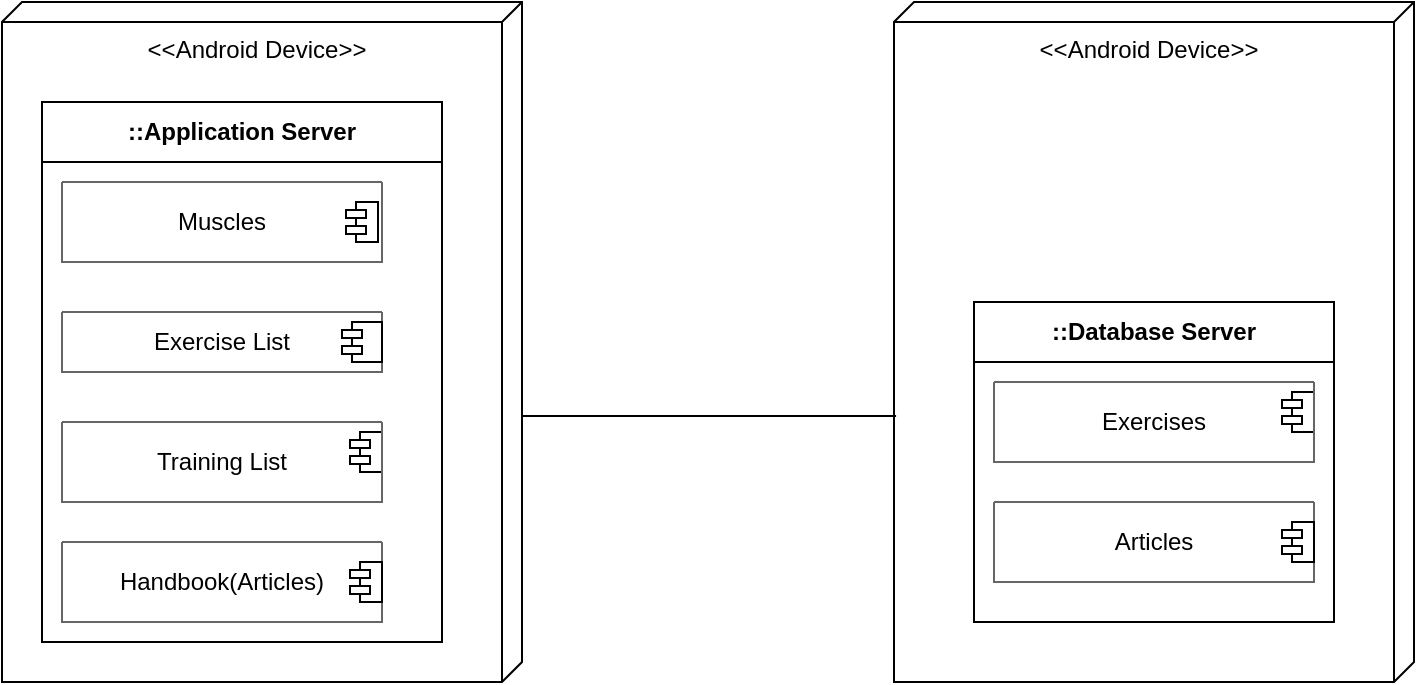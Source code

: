 <mxfile version="21.2.3">
  <diagram name="Sayfa -1" id="88Xif6f_CwzdTdB7EN6t">
    <mxGraphModel dx="1290" dy="566" grid="1" gridSize="10" guides="1" tooltips="1" connect="1" arrows="1" fold="1" page="1" pageScale="1" pageWidth="827" pageHeight="1169" math="0" shadow="0">
      <root>
        <mxCell id="0" />
        <mxCell id="1" parent="0" />
        <mxCell id="VnN07nhU_zH7tf5Hr6ad-1" value="&amp;lt;&amp;lt;Android Device&amp;gt;&amp;gt;" style="verticalAlign=top;align=center;shape=cube;size=10;direction=south;fontStyle=0;html=1;boundedLbl=1;spacingLeft=5;whiteSpace=wrap;" vertex="1" parent="1">
          <mxGeometry x="496" y="130" width="260" height="340" as="geometry" />
        </mxCell>
        <mxCell id="VnN07nhU_zH7tf5Hr6ad-2" value="" style="shape=module;jettyWidth=10;jettyHeight=4;" vertex="1" parent="1">
          <mxGeometry x="690" y="325" width="16" height="20" as="geometry" />
        </mxCell>
        <mxCell id="VnN07nhU_zH7tf5Hr6ad-3" value="" style="swimlane;fontStyle=4;align=center;verticalAlign=middle;childLayout=stackLayout;horizontal=1;startSize=0;horizontalStack=0;resizeParent=1;resizeParentMax=0;resizeLast=0;collapsible=0;marginBottom=0;html=1;whiteSpace=wrap;fillColor=default;fontColor=#333333;strokeColor=#666666;" vertex="1" parent="1">
          <mxGeometry x="546" y="380" width="160" height="40" as="geometry" />
        </mxCell>
        <mxCell id="VnN07nhU_zH7tf5Hr6ad-4" value="Articles" style="text;html=1;strokeColor=none;fillColor=none;align=center;verticalAlign=middle;whiteSpace=wrap;rounded=0;" vertex="1" parent="VnN07nhU_zH7tf5Hr6ad-3">
          <mxGeometry width="160" height="40" as="geometry" />
        </mxCell>
        <mxCell id="VnN07nhU_zH7tf5Hr6ad-5" value="" style="shape=module;jettyWidth=10;jettyHeight=4;" vertex="1" parent="1">
          <mxGeometry x="690" y="390" width="16" height="20" as="geometry" />
        </mxCell>
        <mxCell id="VnN07nhU_zH7tf5Hr6ad-6" value="" style="swimlane;fontStyle=4;align=center;verticalAlign=middle;childLayout=stackLayout;horizontal=1;startSize=0;horizontalStack=0;resizeParent=1;resizeParentMax=0;resizeLast=0;collapsible=0;marginBottom=0;html=1;whiteSpace=wrap;fillColor=default;fontColor=#333333;strokeColor=#666666;" vertex="1" parent="1">
          <mxGeometry x="546" y="320" width="160" height="40" as="geometry" />
        </mxCell>
        <mxCell id="VnN07nhU_zH7tf5Hr6ad-7" value="Exercises" style="text;html=1;strokeColor=none;fillColor=none;align=center;verticalAlign=middle;whiteSpace=wrap;rounded=0;" vertex="1" parent="VnN07nhU_zH7tf5Hr6ad-6">
          <mxGeometry width="160" height="40" as="geometry" />
        </mxCell>
        <mxCell id="VnN07nhU_zH7tf5Hr6ad-8" value="::Database Server" style="swimlane;fontStyle=1;align=center;horizontal=1;startSize=30;collapsible=0;html=1;whiteSpace=wrap;" vertex="1" parent="1">
          <mxGeometry x="536" y="280" width="180" height="160" as="geometry" />
        </mxCell>
        <mxCell id="VnN07nhU_zH7tf5Hr6ad-49" value="&amp;lt;&amp;lt;Android Device&amp;gt;&amp;gt;" style="verticalAlign=top;align=center;shape=cube;size=10;direction=south;fontStyle=0;html=1;boundedLbl=1;spacingLeft=5;whiteSpace=wrap;" vertex="1" parent="1">
          <mxGeometry x="50" y="130" width="260" height="340" as="geometry" />
        </mxCell>
        <mxCell id="VnN07nhU_zH7tf5Hr6ad-50" value="" style="shape=module;jettyWidth=10;jettyHeight=4;" vertex="1" parent="1">
          <mxGeometry x="224" y="345" width="16" height="20" as="geometry" />
        </mxCell>
        <mxCell id="VnN07nhU_zH7tf5Hr6ad-51" value="" style="swimlane;fontStyle=4;align=center;verticalAlign=middle;childLayout=stackLayout;horizontal=1;startSize=0;horizontalStack=0;resizeParent=1;resizeParentMax=0;resizeLast=0;collapsible=0;marginBottom=0;html=1;whiteSpace=wrap;fillColor=default;fontColor=#333333;strokeColor=#666666;" vertex="1" parent="1">
          <mxGeometry x="80" y="400" width="160" height="40" as="geometry" />
        </mxCell>
        <mxCell id="VnN07nhU_zH7tf5Hr6ad-52" value="Handbook(Articles)" style="text;html=1;strokeColor=none;fillColor=none;align=center;verticalAlign=middle;whiteSpace=wrap;rounded=0;" vertex="1" parent="VnN07nhU_zH7tf5Hr6ad-51">
          <mxGeometry width="160" height="40" as="geometry" />
        </mxCell>
        <mxCell id="VnN07nhU_zH7tf5Hr6ad-53" value="" style="shape=module;jettyWidth=10;jettyHeight=4;" vertex="1" parent="1">
          <mxGeometry x="224" y="410" width="16" height="20" as="geometry" />
        </mxCell>
        <mxCell id="VnN07nhU_zH7tf5Hr6ad-54" value="" style="swimlane;fontStyle=4;align=center;verticalAlign=middle;childLayout=stackLayout;horizontal=1;startSize=0;horizontalStack=0;resizeParent=1;resizeParentMax=0;resizeLast=0;collapsible=0;marginBottom=0;html=1;whiteSpace=wrap;fillColor=default;fontColor=#333333;strokeColor=#666666;" vertex="1" parent="1">
          <mxGeometry x="80" y="340" width="160" height="40" as="geometry" />
        </mxCell>
        <mxCell id="VnN07nhU_zH7tf5Hr6ad-56" value="::Application Server" style="swimlane;fontStyle=1;align=center;horizontal=1;startSize=30;collapsible=0;html=1;whiteSpace=wrap;" vertex="1" parent="1">
          <mxGeometry x="70" y="180" width="200" height="270" as="geometry" />
        </mxCell>
        <mxCell id="VnN07nhU_zH7tf5Hr6ad-60" value="Training List" style="text;html=1;strokeColor=none;fillColor=none;align=center;verticalAlign=middle;whiteSpace=wrap;rounded=0;" vertex="1" parent="VnN07nhU_zH7tf5Hr6ad-56">
          <mxGeometry x="55" y="165" width="70" height="30" as="geometry" />
        </mxCell>
        <mxCell id="VnN07nhU_zH7tf5Hr6ad-16" value="" style="swimlane;fontStyle=4;align=center;verticalAlign=middle;childLayout=stackLayout;horizontal=1;startSize=0;horizontalStack=0;resizeParent=1;resizeParentMax=0;resizeLast=0;collapsible=0;marginBottom=0;html=1;whiteSpace=wrap;fillColor=default;fontColor=#333333;strokeColor=#666666;" vertex="1" parent="1">
          <mxGeometry x="80" y="285" width="160" height="30" as="geometry" />
        </mxCell>
        <mxCell id="VnN07nhU_zH7tf5Hr6ad-61" value="Exercise List" style="text;html=1;strokeColor=none;fillColor=none;align=center;verticalAlign=middle;whiteSpace=wrap;rounded=0;" vertex="1" parent="VnN07nhU_zH7tf5Hr6ad-16">
          <mxGeometry width="160" height="30" as="geometry" />
        </mxCell>
        <mxCell id="VnN07nhU_zH7tf5Hr6ad-21" value="" style="shape=module;jettyWidth=10;jettyHeight=4;" vertex="1" parent="1">
          <mxGeometry x="220" y="290" width="20" height="20" as="geometry" />
        </mxCell>
        <mxCell id="VnN07nhU_zH7tf5Hr6ad-19" value="" style="swimlane;fontStyle=4;align=center;verticalAlign=middle;childLayout=stackLayout;horizontal=1;startSize=0;horizontalStack=0;resizeParent=1;resizeParentMax=0;resizeLast=0;collapsible=0;marginBottom=0;html=1;whiteSpace=wrap;fillColor=default;fontColor=#333333;strokeColor=#666666;" vertex="1" parent="1">
          <mxGeometry x="80" y="220" width="160" height="40" as="geometry" />
        </mxCell>
        <mxCell id="VnN07nhU_zH7tf5Hr6ad-63" value="Muscles" style="text;html=1;strokeColor=none;fillColor=none;align=center;verticalAlign=middle;whiteSpace=wrap;rounded=0;" vertex="1" parent="VnN07nhU_zH7tf5Hr6ad-19">
          <mxGeometry width="160" height="40" as="geometry" />
        </mxCell>
        <mxCell id="syvHqI1uwSSEj-nGWNPe-53" value="" style="shape=module;jettyWidth=10;jettyHeight=4;" parent="1" vertex="1">
          <mxGeometry x="222" y="230" width="16" height="20" as="geometry" />
        </mxCell>
        <mxCell id="VnN07nhU_zH7tf5Hr6ad-64" value="" style="endArrow=none;html=1;rounded=0;entryX=0.609;entryY=0.996;entryDx=0;entryDy=0;entryPerimeter=0;exitX=0.609;exitY=0;exitDx=0;exitDy=0;exitPerimeter=0;" edge="1" parent="1" source="VnN07nhU_zH7tf5Hr6ad-49" target="VnN07nhU_zH7tf5Hr6ad-1">
          <mxGeometry width="50" height="50" relative="1" as="geometry">
            <mxPoint x="320" y="337" as="sourcePoint" />
            <mxPoint x="230" y="340" as="targetPoint" />
          </mxGeometry>
        </mxCell>
      </root>
    </mxGraphModel>
  </diagram>
</mxfile>
